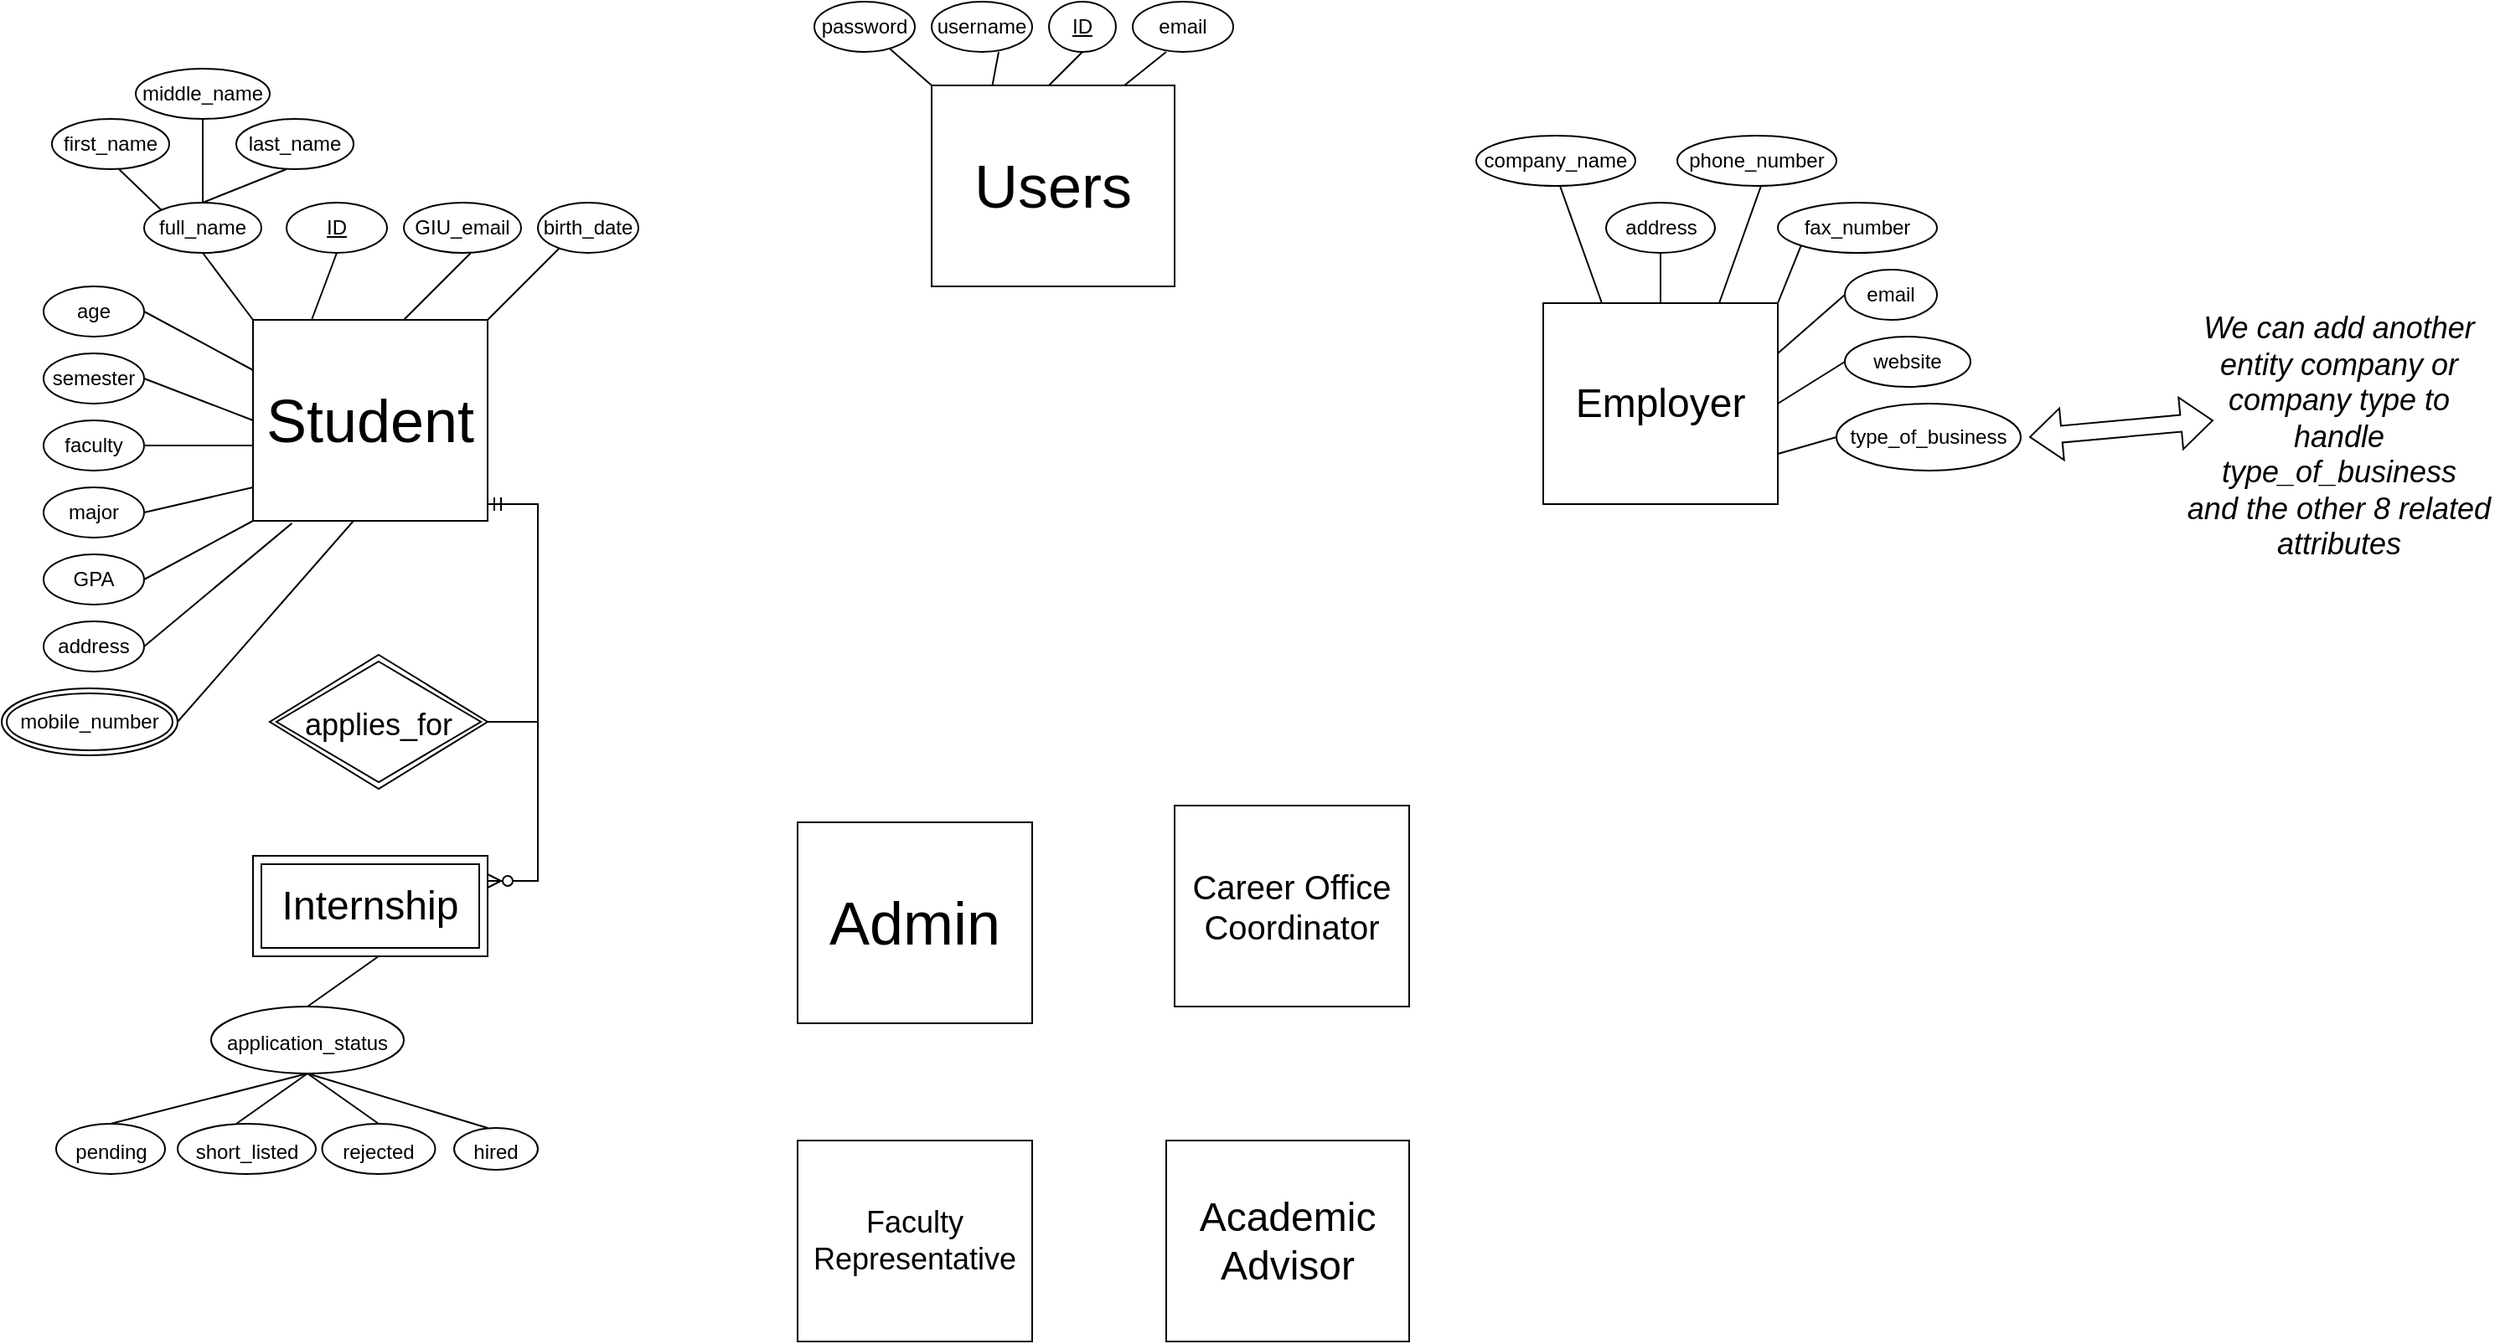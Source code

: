 <mxfile version="15.6.8" type="github">
  <diagram id="BTSECrfvzCVwRJHnbUCh" name="Page-1">
    <mxGraphModel dx="2676" dy="781" grid="1" gridSize="10" guides="1" tooltips="1" connect="1" arrows="1" fold="1" page="1" pageScale="1" pageWidth="850" pageHeight="1100" math="0" shadow="0">
      <root>
        <mxCell id="0" />
        <mxCell id="1" parent="0" />
        <mxCell id="SrommGHa16pYw0LAVB4a-3" value="&lt;font style=&quot;font-size: 36px&quot;&gt;Student&lt;/font&gt;" style="rounded=0;whiteSpace=wrap;html=1;" parent="1" vertex="1">
          <mxGeometry x="-50" y="300" width="140" height="120" as="geometry" />
        </mxCell>
        <mxCell id="SrommGHa16pYw0LAVB4a-4" value="&lt;font style=&quot;font-size: 24px&quot;&gt;Employer&lt;/font&gt;" style="rounded=0;whiteSpace=wrap;html=1;" parent="1" vertex="1">
          <mxGeometry x="720" y="290" width="140" height="120" as="geometry" />
        </mxCell>
        <mxCell id="SrommGHa16pYw0LAVB4a-5" value="&lt;font style=&quot;font-size: 36px&quot;&gt;Admin&lt;/font&gt;" style="rounded=0;whiteSpace=wrap;html=1;" parent="1" vertex="1">
          <mxGeometry x="275" y="600" width="140" height="120" as="geometry" />
        </mxCell>
        <mxCell id="SrommGHa16pYw0LAVB4a-6" value="&lt;font style=&quot;font-size: 18px&quot;&gt;Faculty Representative&lt;/font&gt;" style="rounded=0;whiteSpace=wrap;html=1;" parent="1" vertex="1">
          <mxGeometry x="275" y="790" width="140" height="120" as="geometry" />
        </mxCell>
        <mxCell id="SrommGHa16pYw0LAVB4a-7" value="&lt;font style=&quot;font-size: 20px&quot;&gt;Career Office&lt;br&gt;Coordinator&lt;/font&gt;" style="rounded=0;whiteSpace=wrap;html=1;" parent="1" vertex="1">
          <mxGeometry x="500" y="590" width="140" height="120" as="geometry" />
        </mxCell>
        <mxCell id="SrommGHa16pYw0LAVB4a-8" value="&lt;font style=&quot;font-size: 24px&quot;&gt;Academic Advisor&lt;/font&gt;" style="rounded=0;whiteSpace=wrap;html=1;" parent="1" vertex="1">
          <mxGeometry x="495" y="790" width="145" height="120" as="geometry" />
        </mxCell>
        <mxCell id="SrommGHa16pYw0LAVB4a-27" value="&lt;font style=&quot;font-size: 36px&quot;&gt;Users&lt;/font&gt;" style="rounded=0;whiteSpace=wrap;html=1;" parent="1" vertex="1">
          <mxGeometry x="355" y="160" width="145" height="120" as="geometry" />
        </mxCell>
        <mxCell id="SrommGHa16pYw0LAVB4a-28" value="username" style="ellipse;whiteSpace=wrap;html=1;" parent="1" vertex="1">
          <mxGeometry x="355" y="110" width="60" height="30" as="geometry" />
        </mxCell>
        <mxCell id="SrommGHa16pYw0LAVB4a-29" value="password" style="ellipse;whiteSpace=wrap;html=1;" parent="1" vertex="1">
          <mxGeometry x="285" y="110" width="60" height="30" as="geometry" />
        </mxCell>
        <mxCell id="SrommGHa16pYw0LAVB4a-30" value="&lt;u&gt;ID&lt;/u&gt;" style="ellipse;whiteSpace=wrap;html=1;" parent="1" vertex="1">
          <mxGeometry x="425" y="110" width="40" height="30" as="geometry" />
        </mxCell>
        <mxCell id="SrommGHa16pYw0LAVB4a-31" value="email" style="ellipse;whiteSpace=wrap;html=1;" parent="1" vertex="1">
          <mxGeometry x="475" y="110" width="60" height="30" as="geometry" />
        </mxCell>
        <mxCell id="SrommGHa16pYw0LAVB4a-32" value="" style="endArrow=none;html=1;rounded=0;" parent="1" edge="1">
          <mxGeometry width="50" height="50" relative="1" as="geometry">
            <mxPoint x="470" y="160" as="sourcePoint" />
            <mxPoint x="495" y="140" as="targetPoint" />
          </mxGeometry>
        </mxCell>
        <mxCell id="SrommGHa16pYw0LAVB4a-33" value="" style="endArrow=none;html=1;rounded=0;" parent="1" edge="1">
          <mxGeometry width="50" height="50" relative="1" as="geometry">
            <mxPoint x="425" y="160" as="sourcePoint" />
            <mxPoint x="445" y="140" as="targetPoint" />
          </mxGeometry>
        </mxCell>
        <mxCell id="SrommGHa16pYw0LAVB4a-34" value="" style="endArrow=none;html=1;rounded=0;exitX=0.25;exitY=0;exitDx=0;exitDy=0;" parent="1" source="SrommGHa16pYw0LAVB4a-27" edge="1">
          <mxGeometry width="50" height="50" relative="1" as="geometry">
            <mxPoint x="335" y="180" as="sourcePoint" />
            <mxPoint x="395" y="140" as="targetPoint" />
          </mxGeometry>
        </mxCell>
        <mxCell id="SrommGHa16pYw0LAVB4a-35" value="" style="endArrow=none;html=1;rounded=0;exitX=0;exitY=0;exitDx=0;exitDy=0;" parent="1" source="SrommGHa16pYw0LAVB4a-27" target="SrommGHa16pYw0LAVB4a-29" edge="1">
          <mxGeometry width="50" height="50" relative="1" as="geometry">
            <mxPoint x="515" y="210" as="sourcePoint" />
            <mxPoint x="545" y="170" as="targetPoint" />
          </mxGeometry>
        </mxCell>
        <mxCell id="SrommGHa16pYw0LAVB4a-36" value="" style="endArrow=none;html=1;rounded=0;" parent="1" edge="1">
          <mxGeometry width="50" height="50" relative="1" as="geometry">
            <mxPoint x="90" y="300" as="sourcePoint" />
            <mxPoint x="140" y="250" as="targetPoint" />
          </mxGeometry>
        </mxCell>
        <mxCell id="SrommGHa16pYw0LAVB4a-37" value="full_name" style="ellipse;whiteSpace=wrap;html=1;" parent="1" vertex="1">
          <mxGeometry x="-115" y="230" width="70" height="30" as="geometry" />
        </mxCell>
        <mxCell id="SrommGHa16pYw0LAVB4a-39" value="first_name" style="ellipse;whiteSpace=wrap;html=1;" parent="1" vertex="1">
          <mxGeometry x="-170" y="180" width="70" height="30" as="geometry" />
        </mxCell>
        <mxCell id="SrommGHa16pYw0LAVB4a-40" value="middle_name" style="ellipse;whiteSpace=wrap;html=1;" parent="1" vertex="1">
          <mxGeometry x="-120" y="150" width="80" height="30" as="geometry" />
        </mxCell>
        <mxCell id="SrommGHa16pYw0LAVB4a-43" value="last_name" style="ellipse;whiteSpace=wrap;html=1;" parent="1" vertex="1">
          <mxGeometry x="-60" y="180" width="70" height="30" as="geometry" />
        </mxCell>
        <mxCell id="SrommGHa16pYw0LAVB4a-44" value="&lt;u&gt;ID&lt;/u&gt;" style="ellipse;whiteSpace=wrap;html=1;" parent="1" vertex="1">
          <mxGeometry x="-30" y="230" width="60" height="30" as="geometry" />
        </mxCell>
        <mxCell id="SrommGHa16pYw0LAVB4a-45" value="GIU_email" style="ellipse;whiteSpace=wrap;html=1;" parent="1" vertex="1">
          <mxGeometry x="40" y="230" width="70" height="30" as="geometry" />
        </mxCell>
        <mxCell id="SrommGHa16pYw0LAVB4a-51" value="birth_date" style="ellipse;whiteSpace=wrap;html=1;" parent="1" vertex="1">
          <mxGeometry x="120" y="230" width="60" height="30" as="geometry" />
        </mxCell>
        <mxCell id="SrommGHa16pYw0LAVB4a-52" value="age" style="ellipse;whiteSpace=wrap;html=1;" parent="1" vertex="1">
          <mxGeometry x="-175" y="280" width="60" height="30" as="geometry" />
        </mxCell>
        <mxCell id="SrommGHa16pYw0LAVB4a-53" value="semester" style="ellipse;whiteSpace=wrap;html=1;" parent="1" vertex="1">
          <mxGeometry x="-175" y="320" width="60" height="30" as="geometry" />
        </mxCell>
        <mxCell id="SrommGHa16pYw0LAVB4a-54" value="faculty" style="ellipse;whiteSpace=wrap;html=1;" parent="1" vertex="1">
          <mxGeometry x="-175" y="360" width="60" height="30" as="geometry" />
        </mxCell>
        <mxCell id="SrommGHa16pYw0LAVB4a-55" value="major" style="ellipse;whiteSpace=wrap;html=1;" parent="1" vertex="1">
          <mxGeometry x="-175" y="400" width="60" height="30" as="geometry" />
        </mxCell>
        <mxCell id="SrommGHa16pYw0LAVB4a-56" value="GPA" style="ellipse;whiteSpace=wrap;html=1;" parent="1" vertex="1">
          <mxGeometry x="-175" y="440" width="60" height="30" as="geometry" />
        </mxCell>
        <mxCell id="SrommGHa16pYw0LAVB4a-57" value="address" style="ellipse;whiteSpace=wrap;html=1;" parent="1" vertex="1">
          <mxGeometry x="-175" y="480" width="60" height="30" as="geometry" />
        </mxCell>
        <mxCell id="SrommGHa16pYw0LAVB4a-59" value="" style="endArrow=none;html=1;rounded=0;" parent="1" edge="1">
          <mxGeometry width="50" height="50" relative="1" as="geometry">
            <mxPoint x="40" y="300" as="sourcePoint" />
            <mxPoint x="80" y="260" as="targetPoint" />
          </mxGeometry>
        </mxCell>
        <mxCell id="SrommGHa16pYw0LAVB4a-61" value="" style="endArrow=none;html=1;rounded=0;exitX=0.25;exitY=0;exitDx=0;exitDy=0;entryX=0.5;entryY=1;entryDx=0;entryDy=0;" parent="1" source="SrommGHa16pYw0LAVB4a-3" target="SrommGHa16pYw0LAVB4a-44" edge="1">
          <mxGeometry width="50" height="50" relative="1" as="geometry">
            <mxPoint x="-40" y="310" as="sourcePoint" />
            <mxPoint y="270" as="targetPoint" />
          </mxGeometry>
        </mxCell>
        <mxCell id="SrommGHa16pYw0LAVB4a-62" value="" style="endArrow=none;html=1;rounded=0;exitX=0;exitY=0;exitDx=0;exitDy=0;entryX=0.5;entryY=1;entryDx=0;entryDy=0;" parent="1" source="SrommGHa16pYw0LAVB4a-3" target="SrommGHa16pYw0LAVB4a-37" edge="1">
          <mxGeometry width="50" height="50" relative="1" as="geometry">
            <mxPoint x="-105" y="300" as="sourcePoint" />
            <mxPoint x="-55" y="250" as="targetPoint" />
          </mxGeometry>
        </mxCell>
        <mxCell id="SrommGHa16pYw0LAVB4a-63" value="" style="endArrow=none;html=1;rounded=0;exitX=0.5;exitY=0;exitDx=0;exitDy=0;" parent="1" source="SrommGHa16pYw0LAVB4a-37" edge="1">
          <mxGeometry width="50" height="50" relative="1" as="geometry">
            <mxPoint x="-80" y="260" as="sourcePoint" />
            <mxPoint x="-30" y="210" as="targetPoint" />
          </mxGeometry>
        </mxCell>
        <mxCell id="SrommGHa16pYw0LAVB4a-64" value="" style="endArrow=none;html=1;rounded=0;exitX=0.5;exitY=0;exitDx=0;exitDy=0;entryX=0.5;entryY=1;entryDx=0;entryDy=0;" parent="1" source="SrommGHa16pYw0LAVB4a-37" target="SrommGHa16pYw0LAVB4a-40" edge="1">
          <mxGeometry width="50" height="50" relative="1" as="geometry">
            <mxPoint x="-120" y="230" as="sourcePoint" />
            <mxPoint x="-70" y="180" as="targetPoint" />
          </mxGeometry>
        </mxCell>
        <mxCell id="SrommGHa16pYw0LAVB4a-65" value="" style="endArrow=none;html=1;rounded=0;exitX=0;exitY=0;exitDx=0;exitDy=0;" parent="1" source="SrommGHa16pYw0LAVB4a-37" edge="1">
          <mxGeometry width="50" height="50" relative="1" as="geometry">
            <mxPoint x="-180" y="260" as="sourcePoint" />
            <mxPoint x="-130" y="210" as="targetPoint" />
          </mxGeometry>
        </mxCell>
        <mxCell id="SrommGHa16pYw0LAVB4a-68" value="mobile_number" style="ellipse;shape=doubleEllipse;margin=3;whiteSpace=wrap;html=1;align=center;fontSize=12;" parent="1" vertex="1">
          <mxGeometry x="-200" y="520" width="105" height="40" as="geometry" />
        </mxCell>
        <mxCell id="SrommGHa16pYw0LAVB4a-69" value="" style="endArrow=none;html=1;rounded=0;fontSize=12;entryX=0;entryY=0.25;entryDx=0;entryDy=0;exitX=1;exitY=0.5;exitDx=0;exitDy=0;" parent="1" source="SrommGHa16pYw0LAVB4a-52" target="SrommGHa16pYw0LAVB4a-3" edge="1">
          <mxGeometry relative="1" as="geometry">
            <mxPoint x="-130" y="310" as="sourcePoint" />
            <mxPoint x="30" y="310" as="targetPoint" />
          </mxGeometry>
        </mxCell>
        <mxCell id="SrommGHa16pYw0LAVB4a-70" value="" style="endArrow=none;html=1;rounded=0;fontSize=12;entryX=0;entryY=0.5;entryDx=0;entryDy=0;exitX=1;exitY=0.5;exitDx=0;exitDy=0;" parent="1" source="SrommGHa16pYw0LAVB4a-53" target="SrommGHa16pYw0LAVB4a-3" edge="1">
          <mxGeometry relative="1" as="geometry">
            <mxPoint x="-105" y="305" as="sourcePoint" />
            <mxPoint x="-40" y="370" as="targetPoint" />
          </mxGeometry>
        </mxCell>
        <mxCell id="SrommGHa16pYw0LAVB4a-71" value="" style="endArrow=none;html=1;rounded=0;fontSize=12;exitX=1;exitY=0.5;exitDx=0;exitDy=0;" parent="1" source="SrommGHa16pYw0LAVB4a-54" edge="1">
          <mxGeometry relative="1" as="geometry">
            <mxPoint x="-95" y="315" as="sourcePoint" />
            <mxPoint x="-50" y="375" as="targetPoint" />
          </mxGeometry>
        </mxCell>
        <mxCell id="SrommGHa16pYw0LAVB4a-72" value="" style="endArrow=none;html=1;rounded=0;fontSize=12;exitX=1;exitY=0.5;exitDx=0;exitDy=0;" parent="1" source="SrommGHa16pYw0LAVB4a-55" edge="1">
          <mxGeometry relative="1" as="geometry">
            <mxPoint x="-85" y="325" as="sourcePoint" />
            <mxPoint x="-50" y="400" as="targetPoint" />
          </mxGeometry>
        </mxCell>
        <mxCell id="SrommGHa16pYw0LAVB4a-73" value="" style="endArrow=none;html=1;rounded=0;fontSize=12;exitX=1;exitY=0.5;exitDx=0;exitDy=0;" parent="1" source="SrommGHa16pYw0LAVB4a-56" edge="1">
          <mxGeometry relative="1" as="geometry">
            <mxPoint x="-75" y="335" as="sourcePoint" />
            <mxPoint x="-50" y="420" as="targetPoint" />
          </mxGeometry>
        </mxCell>
        <mxCell id="SrommGHa16pYw0LAVB4a-74" value="" style="endArrow=none;html=1;rounded=0;fontSize=12;entryX=0.166;entryY=1.012;entryDx=0;entryDy=0;exitX=1;exitY=0.5;exitDx=0;exitDy=0;entryPerimeter=0;" parent="1" source="SrommGHa16pYw0LAVB4a-57" target="SrommGHa16pYw0LAVB4a-3" edge="1">
          <mxGeometry relative="1" as="geometry">
            <mxPoint x="-65" y="345" as="sourcePoint" />
            <mxPoint y="410" as="targetPoint" />
          </mxGeometry>
        </mxCell>
        <mxCell id="SrommGHa16pYw0LAVB4a-75" value="" style="endArrow=none;html=1;rounded=0;fontSize=12;entryX=0;entryY=0.5;entryDx=0;entryDy=0;exitX=1;exitY=0.5;exitDx=0;exitDy=0;" parent="1" source="SrommGHa16pYw0LAVB4a-68" edge="1">
          <mxGeometry relative="1" as="geometry">
            <mxPoint x="-55" y="355" as="sourcePoint" />
            <mxPoint x="10" y="420" as="targetPoint" />
          </mxGeometry>
        </mxCell>
        <mxCell id="SrommGHa16pYw0LAVB4a-77" value="Internship" style="shape=ext;margin=3;double=1;whiteSpace=wrap;html=1;align=center;fontSize=24;" parent="1" vertex="1">
          <mxGeometry x="-50" y="620" width="140" height="60" as="geometry" />
        </mxCell>
        <mxCell id="SrommGHa16pYw0LAVB4a-83" value="" style="edgeStyle=entityRelationEdgeStyle;fontSize=12;html=1;endArrow=ERzeroToMany;startArrow=none;rounded=0;entryX=1;entryY=0.25;entryDx=0;entryDy=0;" parent="1" source="SrommGHa16pYw0LAVB4a-78" target="SrommGHa16pYw0LAVB4a-77" edge="1">
          <mxGeometry width="100" height="100" relative="1" as="geometry">
            <mxPoint x="90" y="410" as="sourcePoint" />
            <mxPoint x="190" y="310" as="targetPoint" />
          </mxGeometry>
        </mxCell>
        <mxCell id="SrommGHa16pYw0LAVB4a-78" value="&lt;font style=&quot;font-size: 18px&quot;&gt;applies_for&lt;/font&gt;" style="shape=rhombus;double=1;perimeter=rhombusPerimeter;whiteSpace=wrap;html=1;align=center;fontSize=24;" parent="1" vertex="1">
          <mxGeometry x="-40" y="500" width="130" height="80" as="geometry" />
        </mxCell>
        <mxCell id="SrommGHa16pYw0LAVB4a-84" value="" style="edgeStyle=entityRelationEdgeStyle;fontSize=12;html=1;endArrow=none;startArrow=ERmandOne;rounded=0;entryX=1;entryY=0.5;entryDx=0;entryDy=0;" parent="1" target="SrommGHa16pYw0LAVB4a-78" edge="1">
          <mxGeometry width="100" height="100" relative="1" as="geometry">
            <mxPoint x="90" y="410" as="sourcePoint" />
            <mxPoint x="90" y="700" as="targetPoint" />
          </mxGeometry>
        </mxCell>
        <mxCell id="SrommGHa16pYw0LAVB4a-85" value="&lt;font style=&quot;font-size: 12px&quot;&gt;application_status&lt;/font&gt;" style="ellipse;whiteSpace=wrap;html=1;align=center;fontSize=18;" parent="1" vertex="1">
          <mxGeometry x="-75" y="710" width="115" height="40" as="geometry" />
        </mxCell>
        <mxCell id="SrommGHa16pYw0LAVB4a-86" value="&lt;font style=&quot;font-size: 12px&quot;&gt;pending&lt;/font&gt;" style="ellipse;whiteSpace=wrap;html=1;align=center;fontSize=18;" parent="1" vertex="1">
          <mxGeometry x="-167.5" y="780" width="65" height="30" as="geometry" />
        </mxCell>
        <mxCell id="SrommGHa16pYw0LAVB4a-87" value="&lt;font style=&quot;font-size: 12px&quot;&gt;short_listed&lt;/font&gt;" style="ellipse;whiteSpace=wrap;html=1;align=center;fontSize=18;" parent="1" vertex="1">
          <mxGeometry x="-95" y="780" width="82.5" height="30" as="geometry" />
        </mxCell>
        <mxCell id="SrommGHa16pYw0LAVB4a-88" value="&lt;font style=&quot;font-size: 12px&quot;&gt;rejected&lt;/font&gt;" style="ellipse;whiteSpace=wrap;html=1;align=center;fontSize=18;" parent="1" vertex="1">
          <mxGeometry x="-8.75" y="780" width="67.5" height="30" as="geometry" />
        </mxCell>
        <mxCell id="SrommGHa16pYw0LAVB4a-89" value="&lt;font style=&quot;font-size: 12px&quot;&gt;hired&lt;/font&gt;" style="ellipse;whiteSpace=wrap;html=1;align=center;fontSize=18;" parent="1" vertex="1">
          <mxGeometry x="70" y="782.5" width="50" height="25" as="geometry" />
        </mxCell>
        <mxCell id="SrommGHa16pYw0LAVB4a-91" value="" style="endArrow=none;html=1;rounded=0;fontSize=12;exitX=0.5;exitY=0;exitDx=0;exitDy=0;entryX=0.5;entryY=1;entryDx=0;entryDy=0;" parent="1" source="SrommGHa16pYw0LAVB4a-86" target="SrommGHa16pYw0LAVB4a-85" edge="1">
          <mxGeometry relative="1" as="geometry">
            <mxPoint x="-200" y="750" as="sourcePoint" />
            <mxPoint x="-40" y="750" as="targetPoint" />
          </mxGeometry>
        </mxCell>
        <mxCell id="SrommGHa16pYw0LAVB4a-92" value="" style="endArrow=none;html=1;rounded=0;fontSize=12;exitX=0.5;exitY=0;exitDx=0;exitDy=0;entryX=0.5;entryY=1;entryDx=0;entryDy=0;" parent="1" target="SrommGHa16pYw0LAVB4a-85" edge="1">
          <mxGeometry relative="1" as="geometry">
            <mxPoint x="-60.0" y="780" as="sourcePoint" />
            <mxPoint x="24.955" y="750" as="targetPoint" />
          </mxGeometry>
        </mxCell>
        <mxCell id="SrommGHa16pYw0LAVB4a-93" value="" style="endArrow=none;html=1;rounded=0;fontSize=12;exitX=0.5;exitY=0;exitDx=0;exitDy=0;entryX=0.5;entryY=1;entryDx=0;entryDy=0;" parent="1" source="SrommGHa16pYw0LAVB4a-88" target="SrommGHa16pYw0LAVB4a-85" edge="1">
          <mxGeometry relative="1" as="geometry">
            <mxPoint x="-67.48" y="780" as="sourcePoint" />
            <mxPoint x="17.475" y="750" as="targetPoint" />
          </mxGeometry>
        </mxCell>
        <mxCell id="SrommGHa16pYw0LAVB4a-94" value="" style="endArrow=none;html=1;rounded=0;fontSize=12;exitX=0.5;exitY=1;exitDx=0;exitDy=0;entryX=0.217;entryY=1;entryDx=0;entryDy=0;entryPerimeter=0;" parent="1" source="SrommGHa16pYw0LAVB4a-85" edge="1">
          <mxGeometry relative="1" as="geometry">
            <mxPoint x="5.05" y="812.5" as="sourcePoint" />
            <mxPoint x="90.005" y="782.5" as="targetPoint" />
          </mxGeometry>
        </mxCell>
        <mxCell id="SrommGHa16pYw0LAVB4a-95" value="" style="endArrow=none;html=1;rounded=0;fontSize=12;exitX=0.5;exitY=0;exitDx=0;exitDy=0;entryX=0.217;entryY=1;entryDx=0;entryDy=0;entryPerimeter=0;" parent="1" source="SrommGHa16pYw0LAVB4a-85" edge="1">
          <mxGeometry relative="1" as="geometry">
            <mxPoint x="-60.0" y="710" as="sourcePoint" />
            <mxPoint x="24.955" y="680" as="targetPoint" />
          </mxGeometry>
        </mxCell>
        <mxCell id="Lkmf8EzCWm1hWrgWqMC2-1" value="company_name" style="ellipse;whiteSpace=wrap;html=1;" vertex="1" parent="1">
          <mxGeometry x="680" y="190" width="95" height="30" as="geometry" />
        </mxCell>
        <mxCell id="Lkmf8EzCWm1hWrgWqMC2-2" value="address" style="ellipse;whiteSpace=wrap;html=1;" vertex="1" parent="1">
          <mxGeometry x="757.5" y="230" width="65" height="30" as="geometry" />
        </mxCell>
        <mxCell id="Lkmf8EzCWm1hWrgWqMC2-3" value="phone_number" style="ellipse;whiteSpace=wrap;html=1;" vertex="1" parent="1">
          <mxGeometry x="800" y="190" width="95" height="30" as="geometry" />
        </mxCell>
        <mxCell id="Lkmf8EzCWm1hWrgWqMC2-4" value="fax_number" style="ellipse;whiteSpace=wrap;html=1;" vertex="1" parent="1">
          <mxGeometry x="860" y="230" width="95" height="30" as="geometry" />
        </mxCell>
        <mxCell id="Lkmf8EzCWm1hWrgWqMC2-5" value="email" style="ellipse;whiteSpace=wrap;html=1;" vertex="1" parent="1">
          <mxGeometry x="900" y="270" width="55" height="30" as="geometry" />
        </mxCell>
        <mxCell id="Lkmf8EzCWm1hWrgWqMC2-6" value="website" style="ellipse;whiteSpace=wrap;html=1;" vertex="1" parent="1">
          <mxGeometry x="900" y="310" width="75" height="30" as="geometry" />
        </mxCell>
        <mxCell id="Lkmf8EzCWm1hWrgWqMC2-7" value="type_of_business" style="ellipse;whiteSpace=wrap;html=1;" vertex="1" parent="1">
          <mxGeometry x="895" y="350" width="110" height="40" as="geometry" />
        </mxCell>
        <mxCell id="Lkmf8EzCWm1hWrgWqMC2-8" value="" style="endArrow=none;html=1;rounded=0;exitX=0.25;exitY=0;exitDx=0;exitDy=0;" edge="1" parent="1" source="SrommGHa16pYw0LAVB4a-4">
          <mxGeometry width="50" height="50" relative="1" as="geometry">
            <mxPoint x="680" y="270" as="sourcePoint" />
            <mxPoint x="730" y="220" as="targetPoint" />
          </mxGeometry>
        </mxCell>
        <mxCell id="Lkmf8EzCWm1hWrgWqMC2-9" value="" style="endArrow=none;html=1;rounded=0;exitX=0.5;exitY=0;exitDx=0;exitDy=0;" edge="1" parent="1" source="SrommGHa16pYw0LAVB4a-4">
          <mxGeometry width="50" height="50" relative="1" as="geometry">
            <mxPoint x="800" y="290" as="sourcePoint" />
            <mxPoint x="790" y="260" as="targetPoint" />
          </mxGeometry>
        </mxCell>
        <mxCell id="Lkmf8EzCWm1hWrgWqMC2-10" value="" style="endArrow=none;html=1;rounded=0;exitX=0.75;exitY=0;exitDx=0;exitDy=0;" edge="1" parent="1" source="SrommGHa16pYw0LAVB4a-4">
          <mxGeometry width="50" height="50" relative="1" as="geometry">
            <mxPoint x="875" y="290" as="sourcePoint" />
            <mxPoint x="850" y="220" as="targetPoint" />
          </mxGeometry>
        </mxCell>
        <mxCell id="Lkmf8EzCWm1hWrgWqMC2-11" value="" style="endArrow=none;html=1;rounded=0;exitX=1;exitY=0;exitDx=0;exitDy=0;entryX=0;entryY=1;entryDx=0;entryDy=0;" edge="1" parent="1" source="SrommGHa16pYw0LAVB4a-4" target="Lkmf8EzCWm1hWrgWqMC2-4">
          <mxGeometry width="50" height="50" relative="1" as="geometry">
            <mxPoint x="785" y="320" as="sourcePoint" />
            <mxPoint x="760" y="250" as="targetPoint" />
          </mxGeometry>
        </mxCell>
        <mxCell id="Lkmf8EzCWm1hWrgWqMC2-12" value="" style="endArrow=none;html=1;rounded=0;exitX=1;exitY=0.25;exitDx=0;exitDy=0;entryX=0;entryY=0.5;entryDx=0;entryDy=0;" edge="1" parent="1" source="SrommGHa16pYw0LAVB4a-4" target="Lkmf8EzCWm1hWrgWqMC2-5">
          <mxGeometry width="50" height="50" relative="1" as="geometry">
            <mxPoint x="795" y="330" as="sourcePoint" />
            <mxPoint x="770" y="260" as="targetPoint" />
          </mxGeometry>
        </mxCell>
        <mxCell id="Lkmf8EzCWm1hWrgWqMC2-13" value="" style="endArrow=none;html=1;rounded=0;exitX=1;exitY=0.5;exitDx=0;exitDy=0;entryX=0;entryY=0.5;entryDx=0;entryDy=0;" edge="1" parent="1" source="SrommGHa16pYw0LAVB4a-4" target="Lkmf8EzCWm1hWrgWqMC2-6">
          <mxGeometry width="50" height="50" relative="1" as="geometry">
            <mxPoint x="805" y="340" as="sourcePoint" />
            <mxPoint x="780" y="270" as="targetPoint" />
          </mxGeometry>
        </mxCell>
        <mxCell id="Lkmf8EzCWm1hWrgWqMC2-14" value="" style="endArrow=none;html=1;rounded=0;exitX=0;exitY=0.5;exitDx=0;exitDy=0;entryX=1;entryY=0.75;entryDx=0;entryDy=0;" edge="1" parent="1" source="Lkmf8EzCWm1hWrgWqMC2-7" target="SrommGHa16pYw0LAVB4a-4">
          <mxGeometry width="50" height="50" relative="1" as="geometry">
            <mxPoint x="902.5" y="430" as="sourcePoint" />
            <mxPoint x="877.5" y="360" as="targetPoint" />
          </mxGeometry>
        </mxCell>
        <mxCell id="Lkmf8EzCWm1hWrgWqMC2-15" value="&lt;font style=&quot;font-size: 18px&quot;&gt;&lt;i&gt;We can add another entity company or company type to handle type_of_business&lt;br&gt;and the other 8 related attributes&lt;br&gt;&lt;/i&gt;&lt;/font&gt;" style="text;html=1;strokeColor=none;fillColor=none;align=center;verticalAlign=middle;whiteSpace=wrap;rounded=0;" vertex="1" parent="1">
          <mxGeometry x="1100" y="250" width="190" height="240" as="geometry" />
        </mxCell>
        <mxCell id="Lkmf8EzCWm1hWrgWqMC2-16" value="" style="shape=flexArrow;endArrow=classic;startArrow=classic;html=1;rounded=0;fontSize=18;" edge="1" parent="1">
          <mxGeometry width="100" height="100" relative="1" as="geometry">
            <mxPoint x="1010" y="370" as="sourcePoint" />
            <mxPoint x="1120" y="360" as="targetPoint" />
          </mxGeometry>
        </mxCell>
      </root>
    </mxGraphModel>
  </diagram>
</mxfile>
